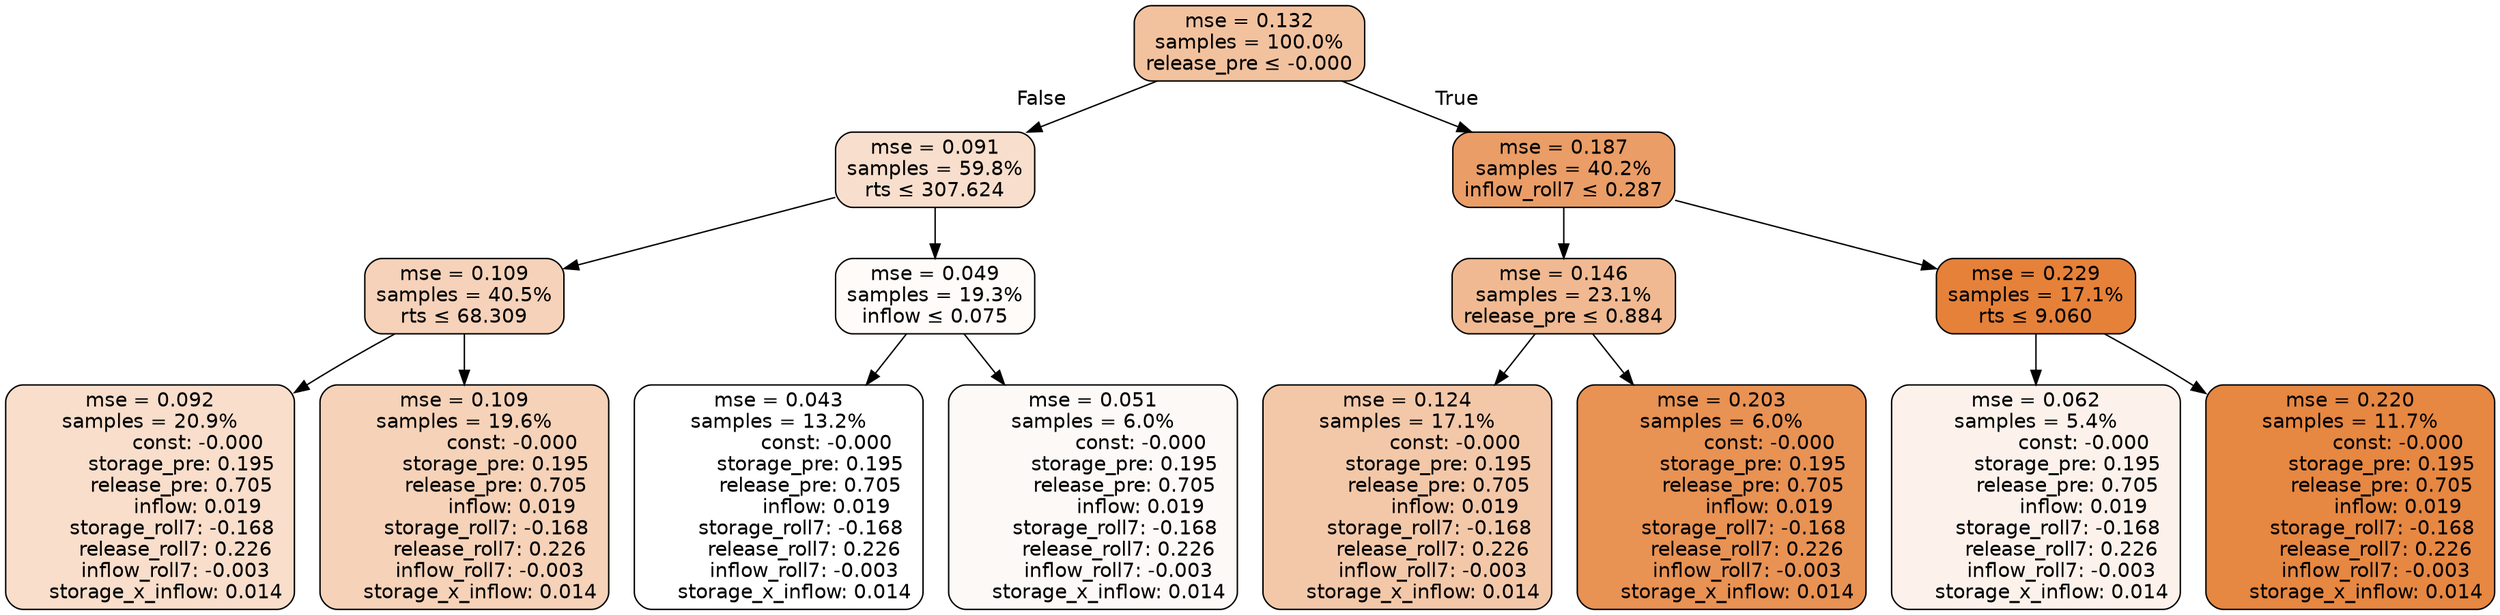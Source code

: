 digraph tree {
node [shape=rectangle, style="filled, rounded", color="black", fontname=helvetica] ;
edge [fontname=helvetica] ;
	"0" [label="mse = 0.132
samples = 100.0%
release_pre &le; -0.000", fillcolor="#f2c29f"]
	"1" [label="mse = 0.091
samples = 59.8%
rts &le; 307.624", fillcolor="#f8decc"]
	"2" [label="mse = 0.109
samples = 40.5%
rts &le; 68.309", fillcolor="#f5d2b9"]
	"3" [label="mse = 0.092
samples = 20.9%
               const: -0.000
          storage_pre: 0.195
          release_pre: 0.705
               inflow: 0.019
       storage_roll7: -0.168
        release_roll7: 0.226
        inflow_roll7: -0.003
     storage_x_inflow: 0.014", fillcolor="#f8decb"]
	"4" [label="mse = 0.109
samples = 19.6%
               const: -0.000
          storage_pre: 0.195
          release_pre: 0.705
               inflow: 0.019
       storage_roll7: -0.168
        release_roll7: 0.226
        inflow_roll7: -0.003
     storage_x_inflow: 0.014", fillcolor="#f5d2b8"]
	"5" [label="mse = 0.049
samples = 19.3%
inflow &le; 0.075", fillcolor="#fefbf8"]
	"6" [label="mse = 0.043
samples = 13.2%
               const: -0.000
          storage_pre: 0.195
          release_pre: 0.705
               inflow: 0.019
       storage_roll7: -0.168
        release_roll7: 0.226
        inflow_roll7: -0.003
     storage_x_inflow: 0.014", fillcolor="#ffffff"]
	"7" [label="mse = 0.051
samples = 6.0%
               const: -0.000
          storage_pre: 0.195
          release_pre: 0.705
               inflow: 0.019
       storage_roll7: -0.168
        release_roll7: 0.226
        inflow_roll7: -0.003
     storage_x_inflow: 0.014", fillcolor="#fdf9f6"]
	"8" [label="mse = 0.187
samples = 40.2%
inflow_roll7 &le; 0.287", fillcolor="#ea9d66"]
	"9" [label="mse = 0.146
samples = 23.1%
release_pre &le; 0.884", fillcolor="#f0b991"]
	"10" [label="mse = 0.124
samples = 17.1%
               const: -0.000
          storage_pre: 0.195
          release_pre: 0.705
               inflow: 0.019
       storage_roll7: -0.168
        release_roll7: 0.226
        inflow_roll7: -0.003
     storage_x_inflow: 0.014", fillcolor="#f3c8a9"]
	"11" [label="mse = 0.203
samples = 6.0%
               const: -0.000
          storage_pre: 0.195
          release_pre: 0.705
               inflow: 0.019
       storage_roll7: -0.168
        release_roll7: 0.226
        inflow_roll7: -0.003
     storage_x_inflow: 0.014", fillcolor="#e89254"]
	"12" [label="mse = 0.229
samples = 17.1%
rts &le; 9.060", fillcolor="#e58139"]
	"13" [label="mse = 0.062
samples = 5.4%
               const: -0.000
          storage_pre: 0.195
          release_pre: 0.705
               inflow: 0.019
       storage_roll7: -0.168
        release_roll7: 0.226
        inflow_roll7: -0.003
     storage_x_inflow: 0.014", fillcolor="#fcf2eb"]
	"14" [label="mse = 0.220
samples = 11.7%
               const: -0.000
          storage_pre: 0.195
          release_pre: 0.705
               inflow: 0.019
       storage_roll7: -0.168
        release_roll7: 0.226
        inflow_roll7: -0.003
     storage_x_inflow: 0.014", fillcolor="#e68742"]

	"0" -> "1" [labeldistance=2.5, labelangle=45, headlabel="False"]
	"1" -> "2"
	"2" -> "3"
	"2" -> "4"
	"1" -> "5"
	"5" -> "6"
	"5" -> "7"
	"0" -> "8" [labeldistance=2.5, labelangle=-45, headlabel="True"]
	"8" -> "9"
	"9" -> "10"
	"9" -> "11"
	"8" -> "12"
	"12" -> "13"
	"12" -> "14"
}